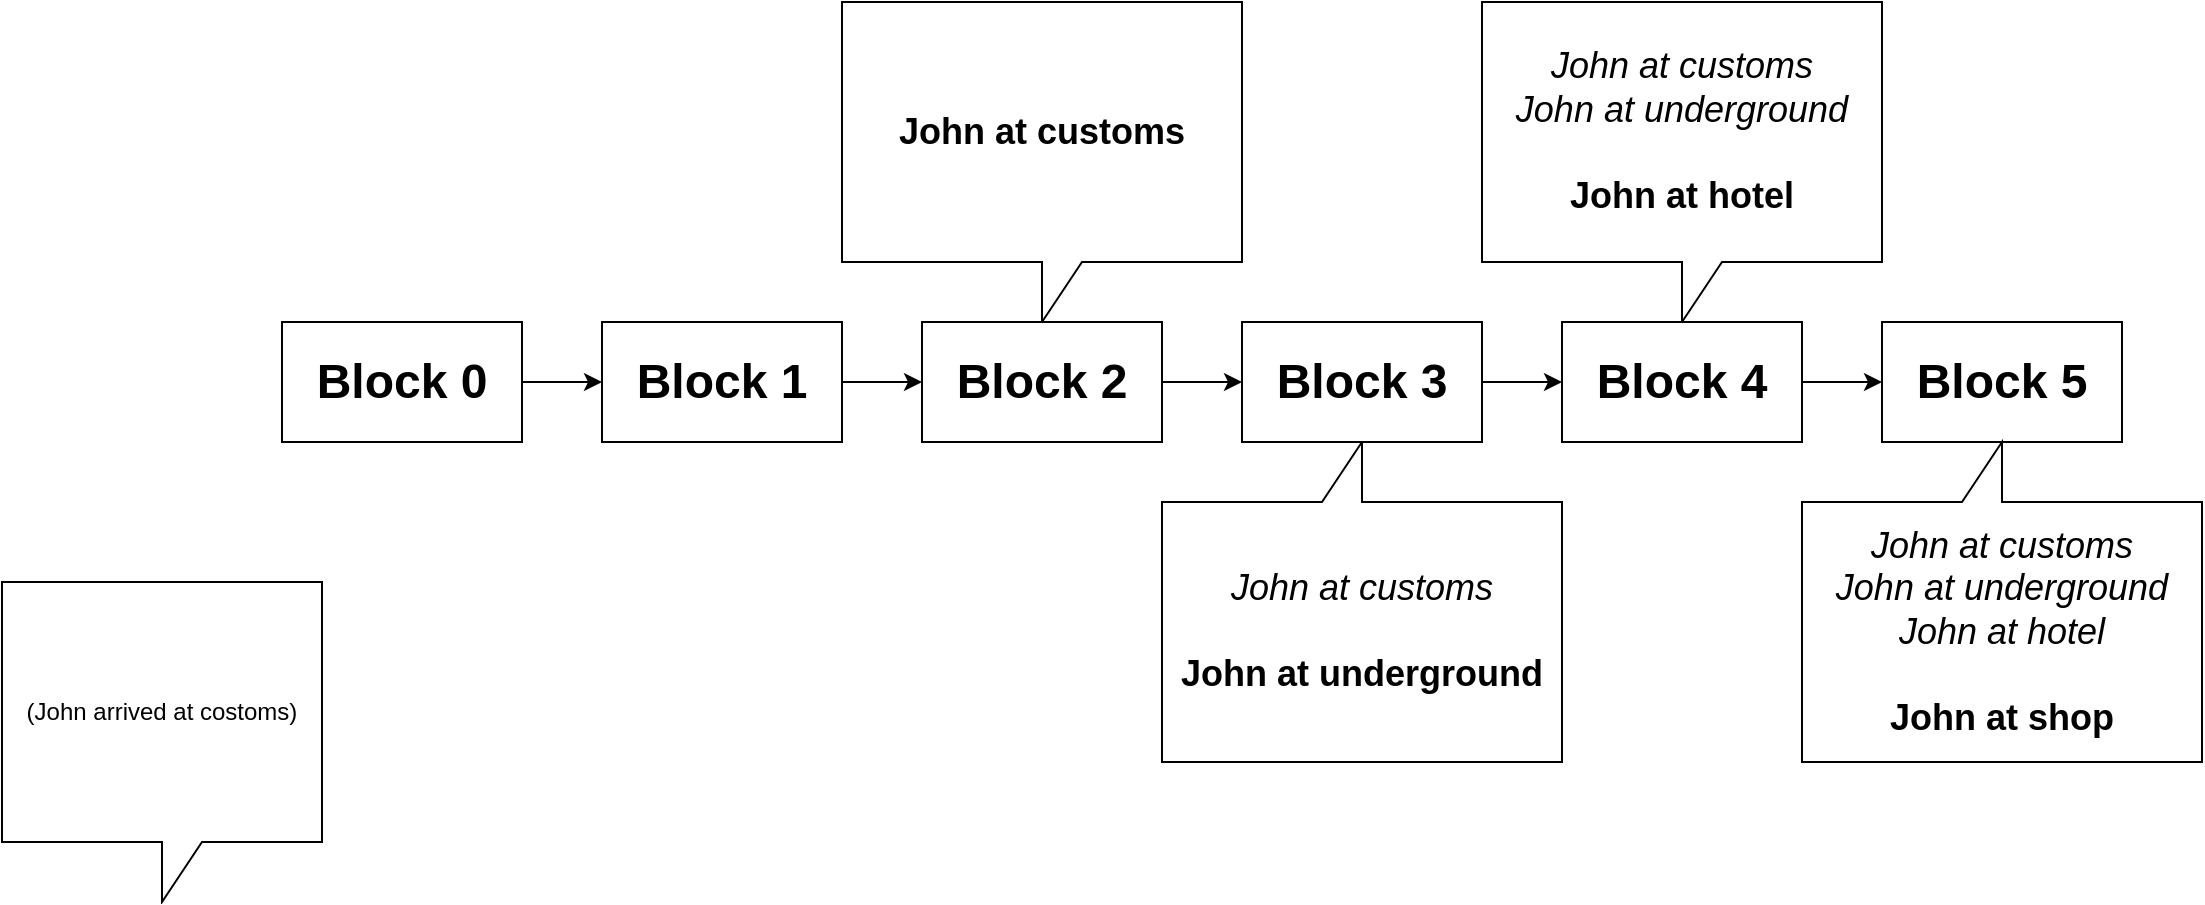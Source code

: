 <mxfile version="21.6.9" type="github">
  <diagram name="Page-1" id="hqQ-9ieP7TJWGa-iwZ84">
    <mxGraphModel dx="2235" dy="1117" grid="1" gridSize="10" guides="1" tooltips="1" connect="1" arrows="1" fold="1" page="1" pageScale="1" pageWidth="827" pageHeight="1169" math="0" shadow="0">
      <root>
        <mxCell id="0" />
        <mxCell id="1" parent="0" />
        <mxCell id="xTqkzfFIBARMajON3x9P-1" value="&lt;font style=&quot;font-size: 24px;&quot;&gt;&lt;b&gt;Block 0&lt;/b&gt;&lt;/font&gt;" style="rounded=0;whiteSpace=wrap;html=1;" vertex="1" parent="1">
          <mxGeometry x="80" y="320" width="120" height="60" as="geometry" />
        </mxCell>
        <mxCell id="xTqkzfFIBARMajON3x9P-2" value="&lt;font style=&quot;font-size: 24px;&quot;&gt;&lt;b&gt;Block 1&lt;/b&gt;&lt;/font&gt;" style="rounded=0;whiteSpace=wrap;html=1;" vertex="1" parent="1">
          <mxGeometry x="240" y="320" width="120" height="60" as="geometry" />
        </mxCell>
        <mxCell id="xTqkzfFIBARMajON3x9P-3" value="" style="endArrow=classic;html=1;rounded=0;exitX=1;exitY=0.5;exitDx=0;exitDy=0;" edge="1" parent="1" source="xTqkzfFIBARMajON3x9P-1" target="xTqkzfFIBARMajON3x9P-2">
          <mxGeometry width="50" height="50" relative="1" as="geometry">
            <mxPoint x="210" y="470" as="sourcePoint" />
            <mxPoint x="260" y="420" as="targetPoint" />
          </mxGeometry>
        </mxCell>
        <mxCell id="xTqkzfFIBARMajON3x9P-5" value="(John arrived at costoms)&lt;br&gt;" style="shape=callout;whiteSpace=wrap;html=1;perimeter=calloutPerimeter;" vertex="1" parent="1">
          <mxGeometry x="-60" y="450" width="160" height="160" as="geometry" />
        </mxCell>
        <mxCell id="xTqkzfFIBARMajON3x9P-6" value="&lt;font style=&quot;font-size: 18px;&quot;&gt;&lt;b&gt;John at customs&lt;/b&gt;&lt;/font&gt;" style="shape=callout;whiteSpace=wrap;html=1;perimeter=calloutPerimeter;" vertex="1" parent="1">
          <mxGeometry x="360" y="160" width="200" height="160" as="geometry" />
        </mxCell>
        <mxCell id="xTqkzfFIBARMajON3x9P-7" value="&lt;font style=&quot;font-size: 24px;&quot;&gt;&lt;b&gt;Block 2&lt;/b&gt;&lt;/font&gt;" style="rounded=0;whiteSpace=wrap;html=1;" vertex="1" parent="1">
          <mxGeometry x="400" y="320" width="120" height="60" as="geometry" />
        </mxCell>
        <mxCell id="xTqkzfFIBARMajON3x9P-8" value="" style="endArrow=classic;html=1;rounded=0;exitX=1;exitY=0.5;exitDx=0;exitDy=0;" edge="1" parent="1" target="xTqkzfFIBARMajON3x9P-7">
          <mxGeometry width="50" height="50" relative="1" as="geometry">
            <mxPoint x="360" y="350" as="sourcePoint" />
            <mxPoint x="420" y="420" as="targetPoint" />
          </mxGeometry>
        </mxCell>
        <mxCell id="xTqkzfFIBARMajON3x9P-9" value="" style="shape=callout;whiteSpace=wrap;html=1;perimeter=calloutPerimeter;rotation=-180;" vertex="1" parent="1">
          <mxGeometry x="520" y="380" width="200" height="160" as="geometry" />
        </mxCell>
        <mxCell id="xTqkzfFIBARMajON3x9P-10" value="&lt;font style=&quot;font-size: 24px;&quot;&gt;&lt;b&gt;Block 3&lt;/b&gt;&lt;/font&gt;" style="rounded=0;whiteSpace=wrap;html=1;" vertex="1" parent="1">
          <mxGeometry x="560" y="320" width="120" height="60" as="geometry" />
        </mxCell>
        <mxCell id="xTqkzfFIBARMajON3x9P-11" value="" style="endArrow=classic;html=1;rounded=0;exitX=1;exitY=0.5;exitDx=0;exitDy=0;" edge="1" parent="1" target="xTqkzfFIBARMajON3x9P-10">
          <mxGeometry width="50" height="50" relative="1" as="geometry">
            <mxPoint x="520" y="350" as="sourcePoint" />
            <mxPoint x="580" y="420" as="targetPoint" />
          </mxGeometry>
        </mxCell>
        <mxCell id="xTqkzfFIBARMajON3x9P-12" value="&lt;span style=&quot;border-color: var(--border-color);&quot;&gt;&lt;font style=&quot;font-size: 18px;&quot;&gt;&lt;font style=&quot;border-color: var(--border-color);&quot;&gt;&lt;i&gt;John at customs&lt;br style=&quot;border-color: var(--border-color);&quot;&gt;&lt;/i&gt;&lt;/font&gt;&lt;font style=&quot;border-color: var(--border-color);&quot;&gt;&lt;i&gt;John at underground&lt;br&gt;&lt;/i&gt;&lt;br style=&quot;border-color: var(--border-color);&quot;&gt;&lt;b&gt;John at hotel&lt;/b&gt;&lt;/font&gt;&lt;/font&gt;&lt;br&gt;&lt;/span&gt;" style="shape=callout;whiteSpace=wrap;html=1;perimeter=calloutPerimeter;" vertex="1" parent="1">
          <mxGeometry x="680" y="160" width="200" height="160" as="geometry" />
        </mxCell>
        <mxCell id="xTqkzfFIBARMajON3x9P-13" value="&lt;font style=&quot;font-size: 24px;&quot;&gt;&lt;b&gt;Block 4&lt;/b&gt;&lt;/font&gt;" style="rounded=0;whiteSpace=wrap;html=1;" vertex="1" parent="1">
          <mxGeometry x="720" y="320" width="120" height="60" as="geometry" />
        </mxCell>
        <mxCell id="xTqkzfFIBARMajON3x9P-14" value="" style="endArrow=classic;html=1;rounded=0;exitX=1;exitY=0.5;exitDx=0;exitDy=0;" edge="1" parent="1" target="xTqkzfFIBARMajON3x9P-13">
          <mxGeometry width="50" height="50" relative="1" as="geometry">
            <mxPoint x="680" y="350" as="sourcePoint" />
            <mxPoint x="740" y="420" as="targetPoint" />
          </mxGeometry>
        </mxCell>
        <mxCell id="xTqkzfFIBARMajON3x9P-16" value="&lt;font style=&quot;font-size: 24px;&quot;&gt;&lt;b&gt;Block 5&lt;/b&gt;&lt;/font&gt;" style="rounded=0;whiteSpace=wrap;html=1;" vertex="1" parent="1">
          <mxGeometry x="880" y="320" width="120" height="60" as="geometry" />
        </mxCell>
        <mxCell id="xTqkzfFIBARMajON3x9P-17" value="" style="endArrow=classic;html=1;rounded=0;exitX=1;exitY=0.5;exitDx=0;exitDy=0;" edge="1" parent="1" target="xTqkzfFIBARMajON3x9P-16">
          <mxGeometry width="50" height="50" relative="1" as="geometry">
            <mxPoint x="840" y="350" as="sourcePoint" />
            <mxPoint x="900" y="420" as="targetPoint" />
          </mxGeometry>
        </mxCell>
        <mxCell id="xTqkzfFIBARMajON3x9P-19" value="&lt;font style=&quot;font-size: 18px;&quot;&gt;&lt;i&gt;John at customs&lt;br&gt;&lt;/i&gt;&lt;br style=&quot;border-color: var(--border-color);&quot;&gt;&lt;span style=&quot;background-color: rgb(255, 255, 255);&quot;&gt;&lt;b&gt;John at underground&lt;br&gt;&lt;/b&gt;&lt;/span&gt;&lt;/font&gt;" style="text;html=1;strokeColor=none;fillColor=none;align=center;verticalAlign=middle;whiteSpace=wrap;rounded=0;" vertex="1" parent="1">
          <mxGeometry x="520" y="430" width="200" height="90" as="geometry" />
        </mxCell>
        <mxCell id="xTqkzfFIBARMajON3x9P-20" value="" style="shape=callout;whiteSpace=wrap;html=1;perimeter=calloutPerimeter;rotation=-180;" vertex="1" parent="1">
          <mxGeometry x="840" y="380" width="200" height="160" as="geometry" />
        </mxCell>
        <mxCell id="xTqkzfFIBARMajON3x9P-21" value="&lt;font style=&quot;font-size: 18px;&quot;&gt;&lt;i&gt;&lt;font style=&quot;border-color: var(--border-color);&quot;&gt;&lt;span style=&quot;border-color: var(--border-color);&quot;&gt;John at customs&lt;br style=&quot;border-color: var(--border-color);&quot;&gt;&lt;/span&gt;&lt;/font&gt;&lt;font style=&quot;border-color: var(--border-color);&quot;&gt;&lt;span style=&quot;border-color: var(--border-color);&quot;&gt;John at underground&lt;br style=&quot;border-color: var(--border-color);&quot;&gt;&lt;/span&gt;&lt;span style=&quot;border-color: var(--border-color);&quot;&gt;John at hotel&lt;br&gt;&lt;/span&gt;&lt;/font&gt;&lt;/i&gt;&lt;span style=&quot;background-color: rgb(255, 255, 255);&quot;&gt;&lt;b&gt;&lt;br&gt;John at shop&lt;br&gt;&lt;/b&gt;&lt;/span&gt;&lt;/font&gt;" style="text;html=1;strokeColor=none;fillColor=none;align=center;verticalAlign=middle;whiteSpace=wrap;rounded=0;" vertex="1" parent="1">
          <mxGeometry x="840" y="430" width="200" height="90" as="geometry" />
        </mxCell>
      </root>
    </mxGraphModel>
  </diagram>
</mxfile>
